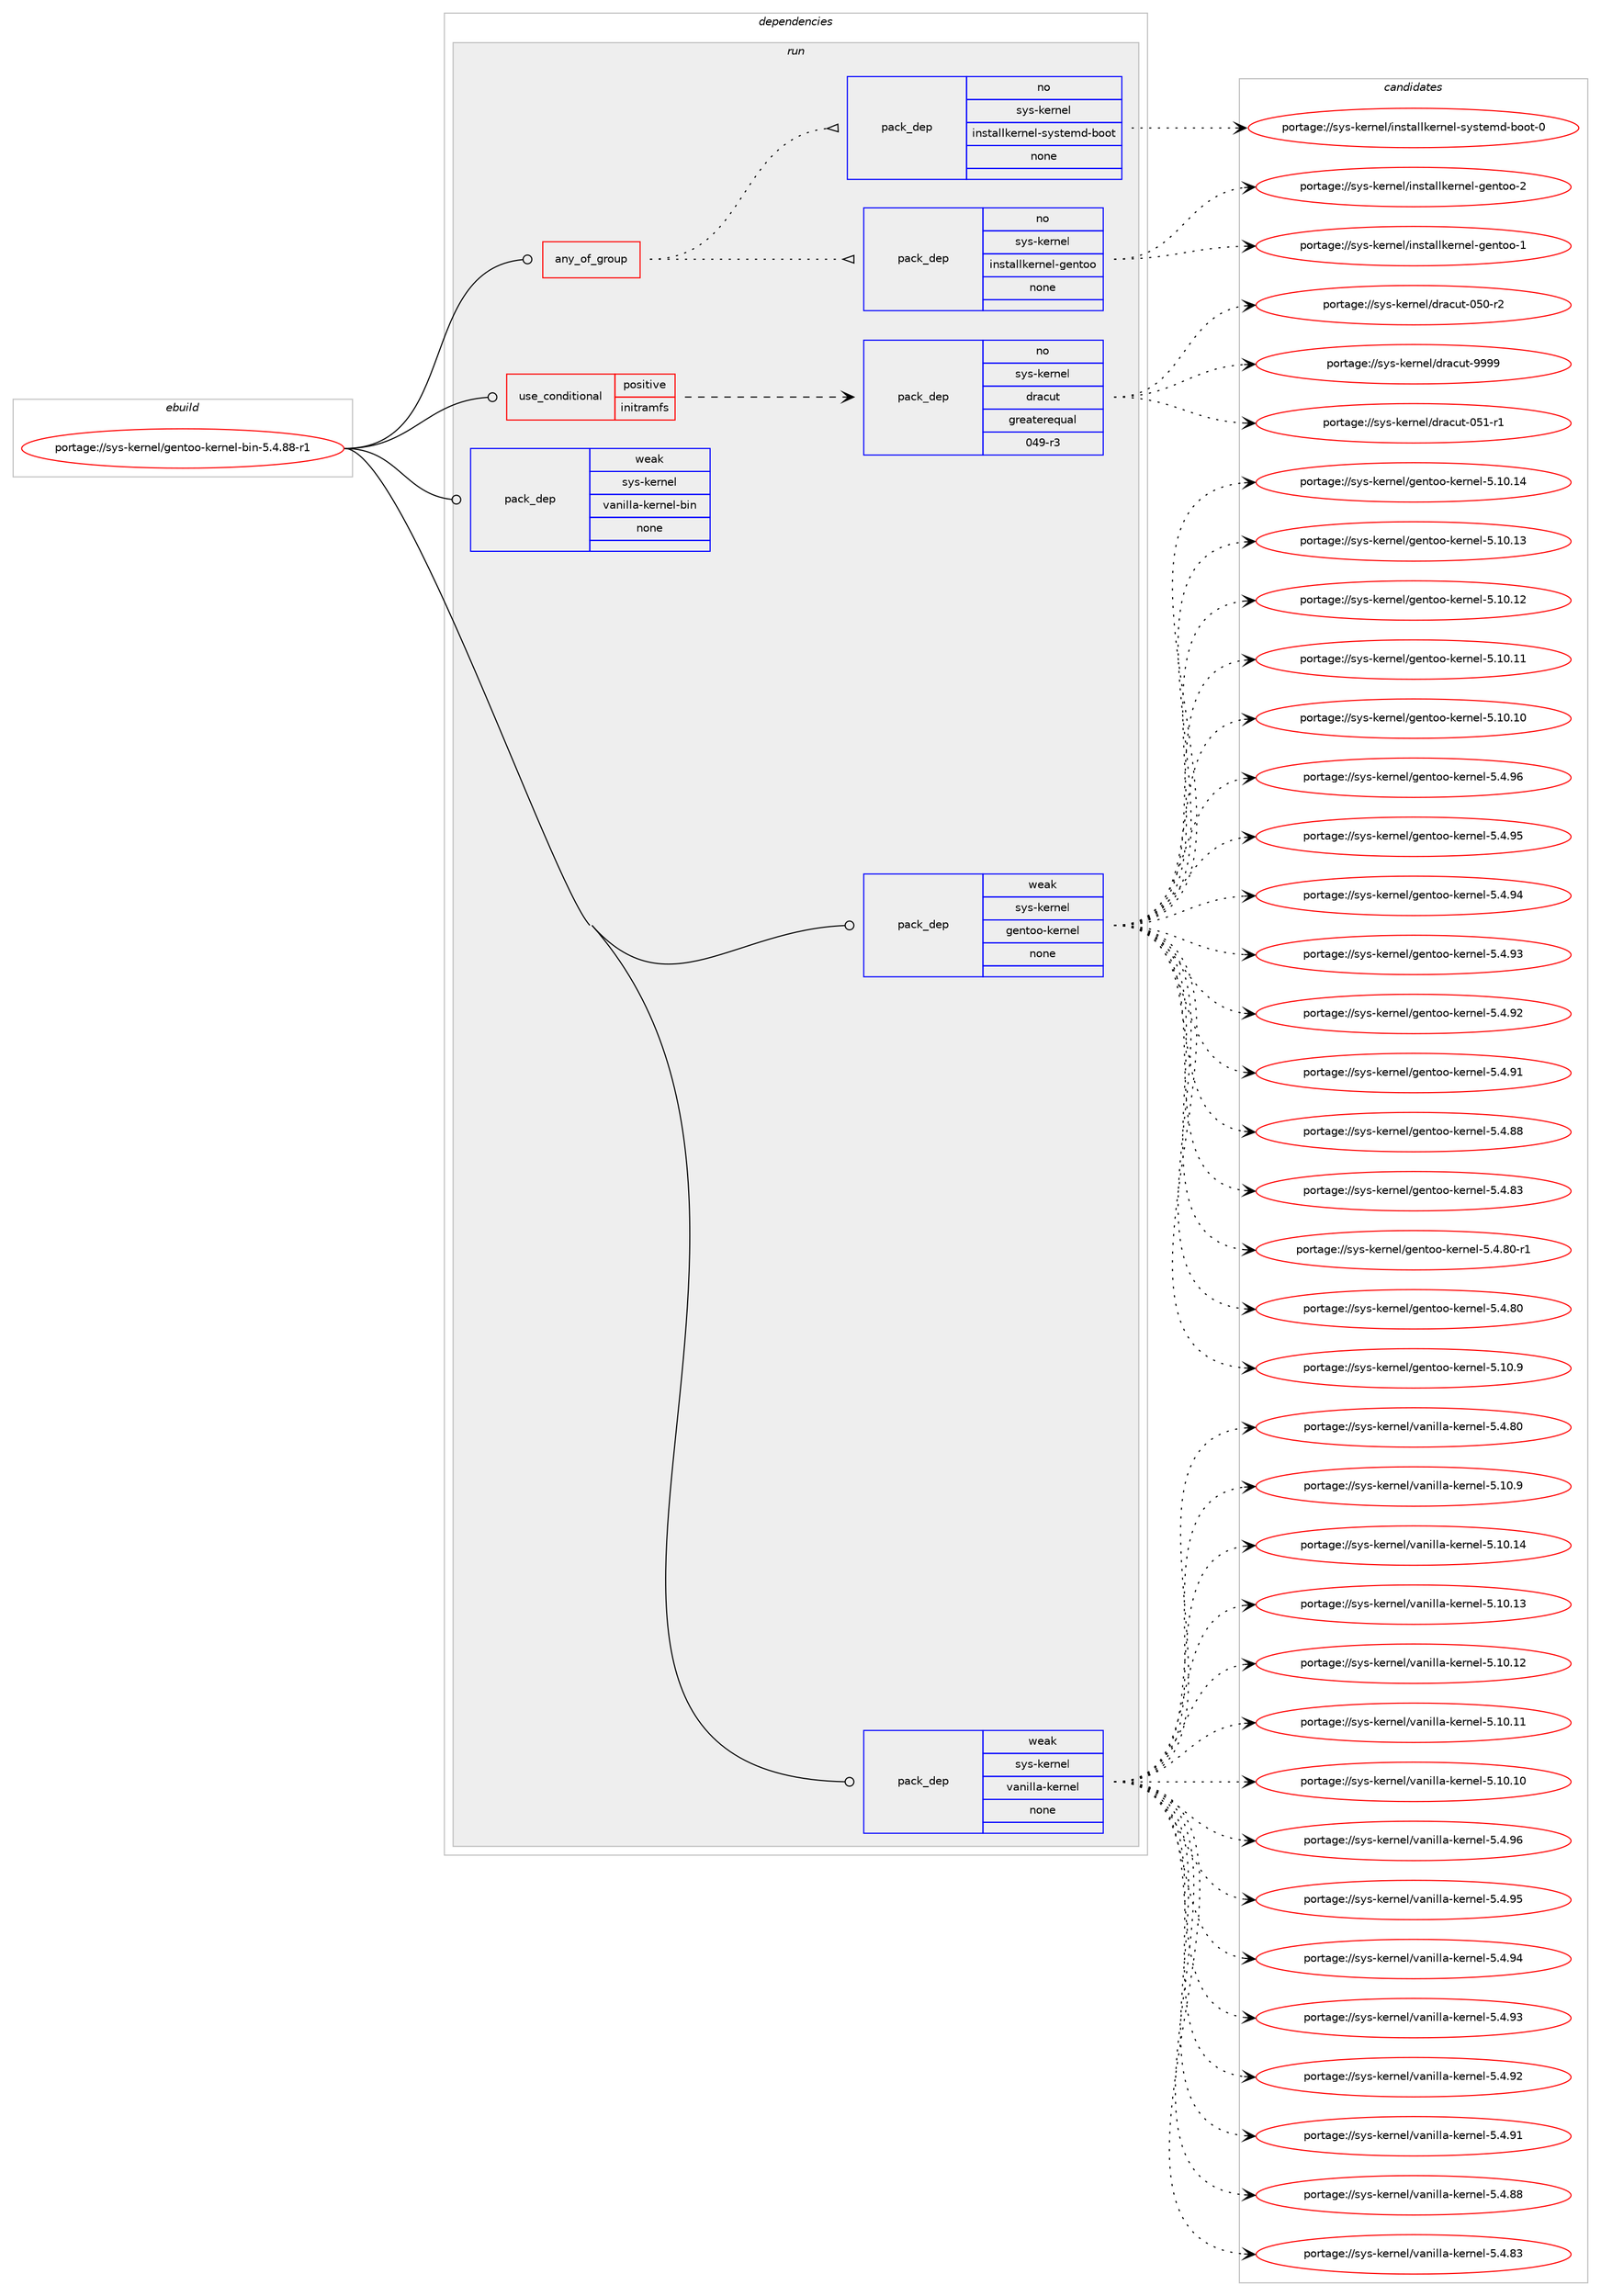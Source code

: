 digraph prolog {

# *************
# Graph options
# *************

newrank=true;
concentrate=true;
compound=true;
graph [rankdir=LR,fontname=Helvetica,fontsize=10,ranksep=1.5];#, ranksep=2.5, nodesep=0.2];
edge  [arrowhead=vee];
node  [fontname=Helvetica,fontsize=10];

# **********
# The ebuild
# **********

subgraph cluster_leftcol {
color=gray;
rank=same;
label=<<i>ebuild</i>>;
id [label="portage://sys-kernel/gentoo-kernel-bin-5.4.88-r1", color=red, width=4, href="../sys-kernel/gentoo-kernel-bin-5.4.88-r1.svg"];
}

# ****************
# The dependencies
# ****************

subgraph cluster_midcol {
color=gray;
label=<<i>dependencies</i>>;
subgraph cluster_compile {
fillcolor="#eeeeee";
style=filled;
label=<<i>compile</i>>;
}
subgraph cluster_compileandrun {
fillcolor="#eeeeee";
style=filled;
label=<<i>compile and run</i>>;
}
subgraph cluster_run {
fillcolor="#eeeeee";
style=filled;
label=<<i>run</i>>;
subgraph any62 {
dependency5040 [label=<<TABLE BORDER="0" CELLBORDER="1" CELLSPACING="0" CELLPADDING="4"><TR><TD CELLPADDING="10">any_of_group</TD></TR></TABLE>>, shape=none, color=red];subgraph pack3694 {
dependency5041 [label=<<TABLE BORDER="0" CELLBORDER="1" CELLSPACING="0" CELLPADDING="4" WIDTH="220"><TR><TD ROWSPAN="6" CELLPADDING="30">pack_dep</TD></TR><TR><TD WIDTH="110">no</TD></TR><TR><TD>sys-kernel</TD></TR><TR><TD>installkernel-gentoo</TD></TR><TR><TD>none</TD></TR><TR><TD></TD></TR></TABLE>>, shape=none, color=blue];
}
dependency5040:e -> dependency5041:w [weight=20,style="dotted",arrowhead="oinv"];
subgraph pack3695 {
dependency5042 [label=<<TABLE BORDER="0" CELLBORDER="1" CELLSPACING="0" CELLPADDING="4" WIDTH="220"><TR><TD ROWSPAN="6" CELLPADDING="30">pack_dep</TD></TR><TR><TD WIDTH="110">no</TD></TR><TR><TD>sys-kernel</TD></TR><TR><TD>installkernel-systemd-boot</TD></TR><TR><TD>none</TD></TR><TR><TD></TD></TR></TABLE>>, shape=none, color=blue];
}
dependency5040:e -> dependency5042:w [weight=20,style="dotted",arrowhead="oinv"];
}
id:e -> dependency5040:w [weight=20,style="solid",arrowhead="odot"];
subgraph cond1275 {
dependency5043 [label=<<TABLE BORDER="0" CELLBORDER="1" CELLSPACING="0" CELLPADDING="4"><TR><TD ROWSPAN="3" CELLPADDING="10">use_conditional</TD></TR><TR><TD>positive</TD></TR><TR><TD>initramfs</TD></TR></TABLE>>, shape=none, color=red];
subgraph pack3696 {
dependency5044 [label=<<TABLE BORDER="0" CELLBORDER="1" CELLSPACING="0" CELLPADDING="4" WIDTH="220"><TR><TD ROWSPAN="6" CELLPADDING="30">pack_dep</TD></TR><TR><TD WIDTH="110">no</TD></TR><TR><TD>sys-kernel</TD></TR><TR><TD>dracut</TD></TR><TR><TD>greaterequal</TD></TR><TR><TD>049-r3</TD></TR></TABLE>>, shape=none, color=blue];
}
dependency5043:e -> dependency5044:w [weight=20,style="dashed",arrowhead="vee"];
}
id:e -> dependency5043:w [weight=20,style="solid",arrowhead="odot"];
subgraph pack3697 {
dependency5045 [label=<<TABLE BORDER="0" CELLBORDER="1" CELLSPACING="0" CELLPADDING="4" WIDTH="220"><TR><TD ROWSPAN="6" CELLPADDING="30">pack_dep</TD></TR><TR><TD WIDTH="110">weak</TD></TR><TR><TD>sys-kernel</TD></TR><TR><TD>gentoo-kernel</TD></TR><TR><TD>none</TD></TR><TR><TD></TD></TR></TABLE>>, shape=none, color=blue];
}
id:e -> dependency5045:w [weight=20,style="solid",arrowhead="odot"];
subgraph pack3698 {
dependency5046 [label=<<TABLE BORDER="0" CELLBORDER="1" CELLSPACING="0" CELLPADDING="4" WIDTH="220"><TR><TD ROWSPAN="6" CELLPADDING="30">pack_dep</TD></TR><TR><TD WIDTH="110">weak</TD></TR><TR><TD>sys-kernel</TD></TR><TR><TD>vanilla-kernel</TD></TR><TR><TD>none</TD></TR><TR><TD></TD></TR></TABLE>>, shape=none, color=blue];
}
id:e -> dependency5046:w [weight=20,style="solid",arrowhead="odot"];
subgraph pack3699 {
dependency5047 [label=<<TABLE BORDER="0" CELLBORDER="1" CELLSPACING="0" CELLPADDING="4" WIDTH="220"><TR><TD ROWSPAN="6" CELLPADDING="30">pack_dep</TD></TR><TR><TD WIDTH="110">weak</TD></TR><TR><TD>sys-kernel</TD></TR><TR><TD>vanilla-kernel-bin</TD></TR><TR><TD>none</TD></TR><TR><TD></TD></TR></TABLE>>, shape=none, color=blue];
}
id:e -> dependency5047:w [weight=20,style="solid",arrowhead="odot"];
}
}

# **************
# The candidates
# **************

subgraph cluster_choices {
rank=same;
color=gray;
label=<<i>candidates</i>>;

subgraph choice3694 {
color=black;
nodesep=1;
choice115121115451071011141101011084710511011511697108108107101114110101108451031011101161111114550 [label="portage://sys-kernel/installkernel-gentoo-2", color=red, width=4,href="../sys-kernel/installkernel-gentoo-2.svg"];
choice115121115451071011141101011084710511011511697108108107101114110101108451031011101161111114549 [label="portage://sys-kernel/installkernel-gentoo-1", color=red, width=4,href="../sys-kernel/installkernel-gentoo-1.svg"];
dependency5041:e -> choice115121115451071011141101011084710511011511697108108107101114110101108451031011101161111114550:w [style=dotted,weight="100"];
dependency5041:e -> choice115121115451071011141101011084710511011511697108108107101114110101108451031011101161111114549:w [style=dotted,weight="100"];
}
subgraph choice3695 {
color=black;
nodesep=1;
choice1151211154510710111411010110847105110115116971081081071011141101011084511512111511610110910045981111111164548 [label="portage://sys-kernel/installkernel-systemd-boot-0", color=red, width=4,href="../sys-kernel/installkernel-systemd-boot-0.svg"];
dependency5042:e -> choice1151211154510710111411010110847105110115116971081081071011141101011084511512111511610110910045981111111164548:w [style=dotted,weight="100"];
}
subgraph choice3696 {
color=black;
nodesep=1;
choice115121115451071011141101011084710011497991171164557575757 [label="portage://sys-kernel/dracut-9999", color=red, width=4,href="../sys-kernel/dracut-9999.svg"];
choice11512111545107101114110101108471001149799117116454853494511449 [label="portage://sys-kernel/dracut-051-r1", color=red, width=4,href="../sys-kernel/dracut-051-r1.svg"];
choice11512111545107101114110101108471001149799117116454853484511450 [label="portage://sys-kernel/dracut-050-r2", color=red, width=4,href="../sys-kernel/dracut-050-r2.svg"];
dependency5044:e -> choice115121115451071011141101011084710011497991171164557575757:w [style=dotted,weight="100"];
dependency5044:e -> choice11512111545107101114110101108471001149799117116454853494511449:w [style=dotted,weight="100"];
dependency5044:e -> choice11512111545107101114110101108471001149799117116454853484511450:w [style=dotted,weight="100"];
}
subgraph choice3697 {
color=black;
nodesep=1;
choice11512111545107101114110101108471031011101161111114510710111411010110845534652465754 [label="portage://sys-kernel/gentoo-kernel-5.4.96", color=red, width=4,href="../sys-kernel/gentoo-kernel-5.4.96.svg"];
choice11512111545107101114110101108471031011101161111114510710111411010110845534652465753 [label="portage://sys-kernel/gentoo-kernel-5.4.95", color=red, width=4,href="../sys-kernel/gentoo-kernel-5.4.95.svg"];
choice11512111545107101114110101108471031011101161111114510710111411010110845534652465752 [label="portage://sys-kernel/gentoo-kernel-5.4.94", color=red, width=4,href="../sys-kernel/gentoo-kernel-5.4.94.svg"];
choice11512111545107101114110101108471031011101161111114510710111411010110845534652465751 [label="portage://sys-kernel/gentoo-kernel-5.4.93", color=red, width=4,href="../sys-kernel/gentoo-kernel-5.4.93.svg"];
choice11512111545107101114110101108471031011101161111114510710111411010110845534652465750 [label="portage://sys-kernel/gentoo-kernel-5.4.92", color=red, width=4,href="../sys-kernel/gentoo-kernel-5.4.92.svg"];
choice11512111545107101114110101108471031011101161111114510710111411010110845534652465749 [label="portage://sys-kernel/gentoo-kernel-5.4.91", color=red, width=4,href="../sys-kernel/gentoo-kernel-5.4.91.svg"];
choice11512111545107101114110101108471031011101161111114510710111411010110845534652465656 [label="portage://sys-kernel/gentoo-kernel-5.4.88", color=red, width=4,href="../sys-kernel/gentoo-kernel-5.4.88.svg"];
choice11512111545107101114110101108471031011101161111114510710111411010110845534652465651 [label="portage://sys-kernel/gentoo-kernel-5.4.83", color=red, width=4,href="../sys-kernel/gentoo-kernel-5.4.83.svg"];
choice115121115451071011141101011084710310111011611111145107101114110101108455346524656484511449 [label="portage://sys-kernel/gentoo-kernel-5.4.80-r1", color=red, width=4,href="../sys-kernel/gentoo-kernel-5.4.80-r1.svg"];
choice11512111545107101114110101108471031011101161111114510710111411010110845534652465648 [label="portage://sys-kernel/gentoo-kernel-5.4.80", color=red, width=4,href="../sys-kernel/gentoo-kernel-5.4.80.svg"];
choice11512111545107101114110101108471031011101161111114510710111411010110845534649484657 [label="portage://sys-kernel/gentoo-kernel-5.10.9", color=red, width=4,href="../sys-kernel/gentoo-kernel-5.10.9.svg"];
choice1151211154510710111411010110847103101110116111111451071011141101011084553464948464952 [label="portage://sys-kernel/gentoo-kernel-5.10.14", color=red, width=4,href="../sys-kernel/gentoo-kernel-5.10.14.svg"];
choice1151211154510710111411010110847103101110116111111451071011141101011084553464948464951 [label="portage://sys-kernel/gentoo-kernel-5.10.13", color=red, width=4,href="../sys-kernel/gentoo-kernel-5.10.13.svg"];
choice1151211154510710111411010110847103101110116111111451071011141101011084553464948464950 [label="portage://sys-kernel/gentoo-kernel-5.10.12", color=red, width=4,href="../sys-kernel/gentoo-kernel-5.10.12.svg"];
choice1151211154510710111411010110847103101110116111111451071011141101011084553464948464949 [label="portage://sys-kernel/gentoo-kernel-5.10.11", color=red, width=4,href="../sys-kernel/gentoo-kernel-5.10.11.svg"];
choice1151211154510710111411010110847103101110116111111451071011141101011084553464948464948 [label="portage://sys-kernel/gentoo-kernel-5.10.10", color=red, width=4,href="../sys-kernel/gentoo-kernel-5.10.10.svg"];
dependency5045:e -> choice11512111545107101114110101108471031011101161111114510710111411010110845534652465754:w [style=dotted,weight="100"];
dependency5045:e -> choice11512111545107101114110101108471031011101161111114510710111411010110845534652465753:w [style=dotted,weight="100"];
dependency5045:e -> choice11512111545107101114110101108471031011101161111114510710111411010110845534652465752:w [style=dotted,weight="100"];
dependency5045:e -> choice11512111545107101114110101108471031011101161111114510710111411010110845534652465751:w [style=dotted,weight="100"];
dependency5045:e -> choice11512111545107101114110101108471031011101161111114510710111411010110845534652465750:w [style=dotted,weight="100"];
dependency5045:e -> choice11512111545107101114110101108471031011101161111114510710111411010110845534652465749:w [style=dotted,weight="100"];
dependency5045:e -> choice11512111545107101114110101108471031011101161111114510710111411010110845534652465656:w [style=dotted,weight="100"];
dependency5045:e -> choice11512111545107101114110101108471031011101161111114510710111411010110845534652465651:w [style=dotted,weight="100"];
dependency5045:e -> choice115121115451071011141101011084710310111011611111145107101114110101108455346524656484511449:w [style=dotted,weight="100"];
dependency5045:e -> choice11512111545107101114110101108471031011101161111114510710111411010110845534652465648:w [style=dotted,weight="100"];
dependency5045:e -> choice11512111545107101114110101108471031011101161111114510710111411010110845534649484657:w [style=dotted,weight="100"];
dependency5045:e -> choice1151211154510710111411010110847103101110116111111451071011141101011084553464948464952:w [style=dotted,weight="100"];
dependency5045:e -> choice1151211154510710111411010110847103101110116111111451071011141101011084553464948464951:w [style=dotted,weight="100"];
dependency5045:e -> choice1151211154510710111411010110847103101110116111111451071011141101011084553464948464950:w [style=dotted,weight="100"];
dependency5045:e -> choice1151211154510710111411010110847103101110116111111451071011141101011084553464948464949:w [style=dotted,weight="100"];
dependency5045:e -> choice1151211154510710111411010110847103101110116111111451071011141101011084553464948464948:w [style=dotted,weight="100"];
}
subgraph choice3698 {
color=black;
nodesep=1;
choice115121115451071011141101011084711897110105108108974510710111411010110845534652465754 [label="portage://sys-kernel/vanilla-kernel-5.4.96", color=red, width=4,href="../sys-kernel/vanilla-kernel-5.4.96.svg"];
choice115121115451071011141101011084711897110105108108974510710111411010110845534652465753 [label="portage://sys-kernel/vanilla-kernel-5.4.95", color=red, width=4,href="../sys-kernel/vanilla-kernel-5.4.95.svg"];
choice115121115451071011141101011084711897110105108108974510710111411010110845534652465752 [label="portage://sys-kernel/vanilla-kernel-5.4.94", color=red, width=4,href="../sys-kernel/vanilla-kernel-5.4.94.svg"];
choice115121115451071011141101011084711897110105108108974510710111411010110845534652465751 [label="portage://sys-kernel/vanilla-kernel-5.4.93", color=red, width=4,href="../sys-kernel/vanilla-kernel-5.4.93.svg"];
choice115121115451071011141101011084711897110105108108974510710111411010110845534652465750 [label="portage://sys-kernel/vanilla-kernel-5.4.92", color=red, width=4,href="../sys-kernel/vanilla-kernel-5.4.92.svg"];
choice115121115451071011141101011084711897110105108108974510710111411010110845534652465749 [label="portage://sys-kernel/vanilla-kernel-5.4.91", color=red, width=4,href="../sys-kernel/vanilla-kernel-5.4.91.svg"];
choice115121115451071011141101011084711897110105108108974510710111411010110845534652465656 [label="portage://sys-kernel/vanilla-kernel-5.4.88", color=red, width=4,href="../sys-kernel/vanilla-kernel-5.4.88.svg"];
choice115121115451071011141101011084711897110105108108974510710111411010110845534652465651 [label="portage://sys-kernel/vanilla-kernel-5.4.83", color=red, width=4,href="../sys-kernel/vanilla-kernel-5.4.83.svg"];
choice115121115451071011141101011084711897110105108108974510710111411010110845534652465648 [label="portage://sys-kernel/vanilla-kernel-5.4.80", color=red, width=4,href="../sys-kernel/vanilla-kernel-5.4.80.svg"];
choice115121115451071011141101011084711897110105108108974510710111411010110845534649484657 [label="portage://sys-kernel/vanilla-kernel-5.10.9", color=red, width=4,href="../sys-kernel/vanilla-kernel-5.10.9.svg"];
choice11512111545107101114110101108471189711010510810897451071011141101011084553464948464952 [label="portage://sys-kernel/vanilla-kernel-5.10.14", color=red, width=4,href="../sys-kernel/vanilla-kernel-5.10.14.svg"];
choice11512111545107101114110101108471189711010510810897451071011141101011084553464948464951 [label="portage://sys-kernel/vanilla-kernel-5.10.13", color=red, width=4,href="../sys-kernel/vanilla-kernel-5.10.13.svg"];
choice11512111545107101114110101108471189711010510810897451071011141101011084553464948464950 [label="portage://sys-kernel/vanilla-kernel-5.10.12", color=red, width=4,href="../sys-kernel/vanilla-kernel-5.10.12.svg"];
choice11512111545107101114110101108471189711010510810897451071011141101011084553464948464949 [label="portage://sys-kernel/vanilla-kernel-5.10.11", color=red, width=4,href="../sys-kernel/vanilla-kernel-5.10.11.svg"];
choice11512111545107101114110101108471189711010510810897451071011141101011084553464948464948 [label="portage://sys-kernel/vanilla-kernel-5.10.10", color=red, width=4,href="../sys-kernel/vanilla-kernel-5.10.10.svg"];
dependency5046:e -> choice115121115451071011141101011084711897110105108108974510710111411010110845534652465754:w [style=dotted,weight="100"];
dependency5046:e -> choice115121115451071011141101011084711897110105108108974510710111411010110845534652465753:w [style=dotted,weight="100"];
dependency5046:e -> choice115121115451071011141101011084711897110105108108974510710111411010110845534652465752:w [style=dotted,weight="100"];
dependency5046:e -> choice115121115451071011141101011084711897110105108108974510710111411010110845534652465751:w [style=dotted,weight="100"];
dependency5046:e -> choice115121115451071011141101011084711897110105108108974510710111411010110845534652465750:w [style=dotted,weight="100"];
dependency5046:e -> choice115121115451071011141101011084711897110105108108974510710111411010110845534652465749:w [style=dotted,weight="100"];
dependency5046:e -> choice115121115451071011141101011084711897110105108108974510710111411010110845534652465656:w [style=dotted,weight="100"];
dependency5046:e -> choice115121115451071011141101011084711897110105108108974510710111411010110845534652465651:w [style=dotted,weight="100"];
dependency5046:e -> choice115121115451071011141101011084711897110105108108974510710111411010110845534652465648:w [style=dotted,weight="100"];
dependency5046:e -> choice115121115451071011141101011084711897110105108108974510710111411010110845534649484657:w [style=dotted,weight="100"];
dependency5046:e -> choice11512111545107101114110101108471189711010510810897451071011141101011084553464948464952:w [style=dotted,weight="100"];
dependency5046:e -> choice11512111545107101114110101108471189711010510810897451071011141101011084553464948464951:w [style=dotted,weight="100"];
dependency5046:e -> choice11512111545107101114110101108471189711010510810897451071011141101011084553464948464950:w [style=dotted,weight="100"];
dependency5046:e -> choice11512111545107101114110101108471189711010510810897451071011141101011084553464948464949:w [style=dotted,weight="100"];
dependency5046:e -> choice11512111545107101114110101108471189711010510810897451071011141101011084553464948464948:w [style=dotted,weight="100"];
}
subgraph choice3699 {
color=black;
nodesep=1;
}
}

}
